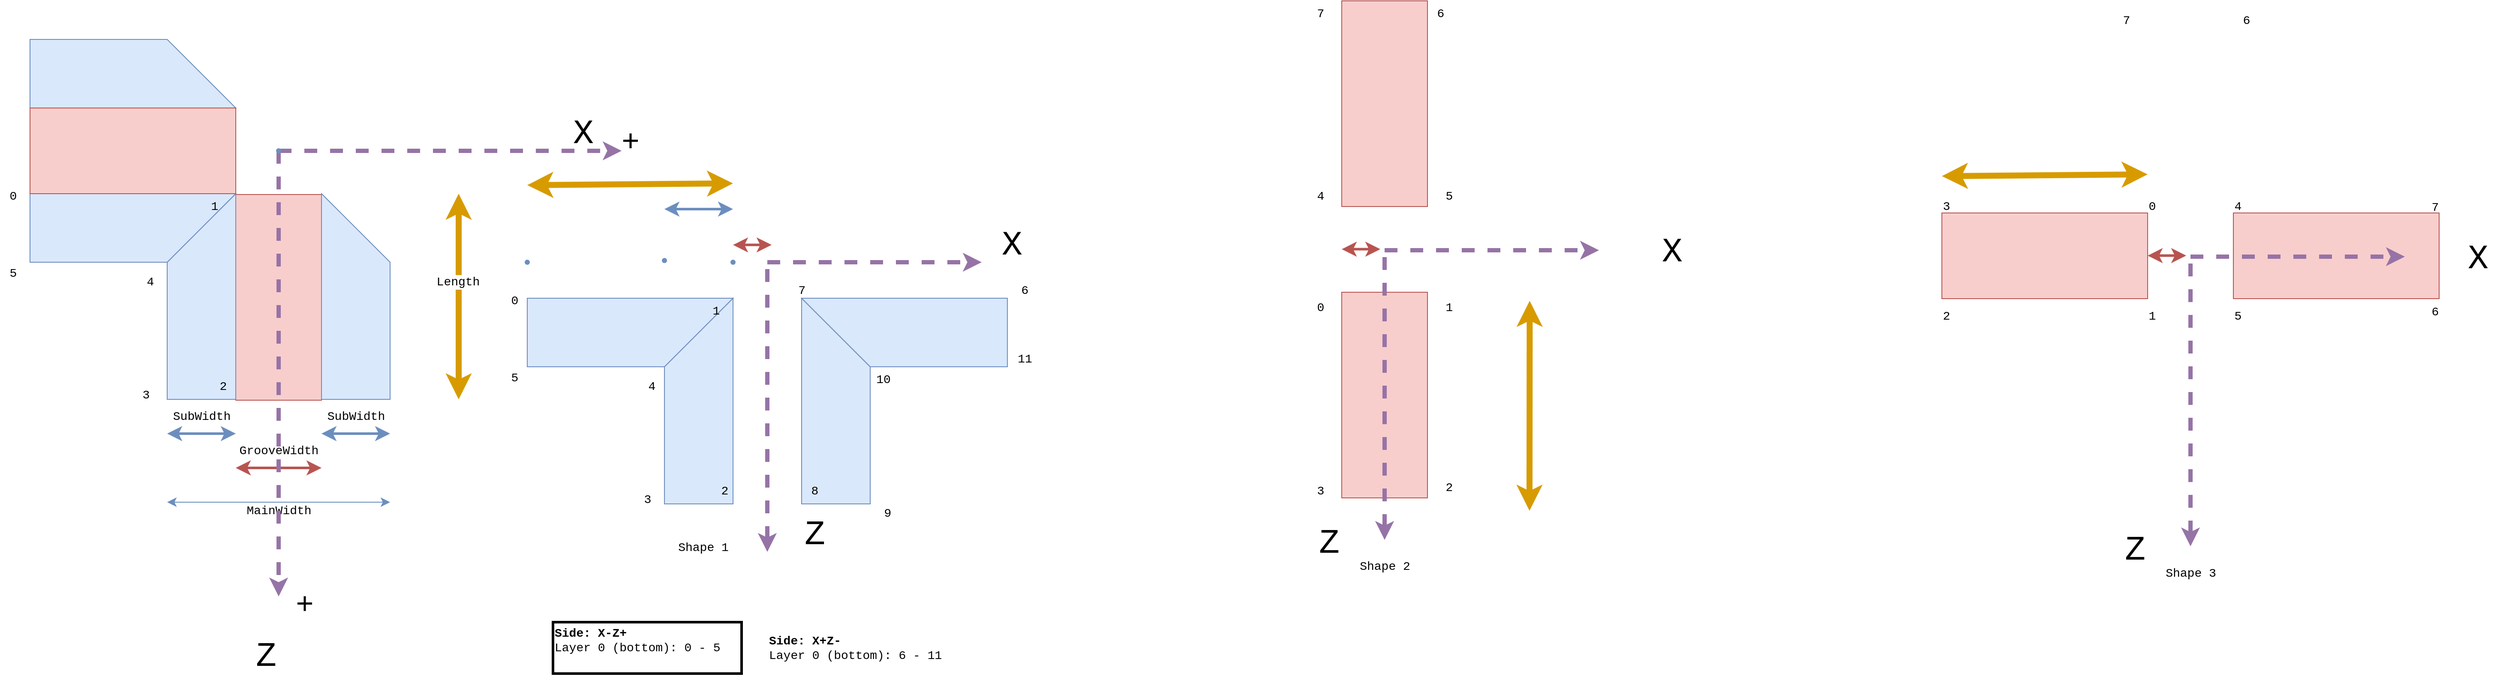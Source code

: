 <mxfile version="24.1.0" type="device" pages="3">
  <diagram name="Page-1" id="I1BoHD560CAjnoMMXsjY">
    <mxGraphModel dx="1434" dy="843" grid="1" gridSize="10" guides="1" tooltips="1" connect="1" arrows="1" fold="1" page="1" pageScale="1" pageWidth="850" pageHeight="1100" math="0" shadow="0">
      <root>
        <mxCell id="0" />
        <mxCell id="1" parent="0" />
        <mxCell id="VyHnozQDQiar7dkH6PeD-1" value="" style="rounded=0;whiteSpace=wrap;html=1;strokeColor=#b85450;strokeWidth=1;fontFamily=Courier New;fontSize=14;fillColor=#f8cecc;" parent="1" vertex="1">
          <mxGeometry x="540" y="441" width="100" height="240" as="geometry" />
        </mxCell>
        <mxCell id="VyHnozQDQiar7dkH6PeD-5" value="" style="shape=manualInput;whiteSpace=wrap;html=1;strokeColor=#6c8ebf;strokeWidth=1;fontFamily=Courier New;fontSize=14;fillColor=#dae8fc;size=80;" parent="1" vertex="1">
          <mxGeometry x="460" y="440" width="80" height="240" as="geometry" />
        </mxCell>
        <mxCell id="VyHnozQDQiar7dkH6PeD-6" value="" style="shape=manualInput;whiteSpace=wrap;html=1;strokeColor=#6c8ebf;strokeWidth=1;fontFamily=Courier New;fontSize=14;fillColor=#dae8fc;direction=east;flipH=1;size=80;" parent="1" vertex="1">
          <mxGeometry x="640" y="440" width="80" height="240" as="geometry" />
        </mxCell>
        <mxCell id="VyHnozQDQiar7dkH6PeD-8" value="" style="shape=manualInput;whiteSpace=wrap;html=1;strokeColor=#6c8ebf;strokeWidth=1;fontFamily=Courier New;fontSize=14;fillColor=#dae8fc;size=80;direction=north;flipV=1;flipH=1;" parent="1" vertex="1">
          <mxGeometry x="300" y="260" width="240" height="80" as="geometry" />
        </mxCell>
        <mxCell id="VyHnozQDQiar7dkH6PeD-9" value="" style="shape=manualInput;whiteSpace=wrap;html=1;strokeColor=#6c8ebf;strokeWidth=1;fontFamily=Courier New;fontSize=14;fillColor=#dae8fc;direction=south;flipH=0;size=80;flipV=1;" parent="1" vertex="1">
          <mxGeometry x="300" y="440" width="240" height="80" as="geometry" />
        </mxCell>
        <mxCell id="VyHnozQDQiar7dkH6PeD-11" value="" style="edgeStyle=none;orthogonalLoop=1;jettySize=auto;html=1;endArrow=classic;startArrow=classic;endSize=8;startSize=8;rounded=1;strokeColor=#6c8ebf;fontFamily=Courier New;fillColor=#dae8fc;" parent="1" edge="1">
          <mxGeometry width="100" relative="1" as="geometry">
            <mxPoint x="460" y="800" as="sourcePoint" />
            <mxPoint x="720" y="800" as="targetPoint" />
            <Array as="points" />
          </mxGeometry>
        </mxCell>
        <mxCell id="VyHnozQDQiar7dkH6PeD-23" value="MainWidth" style="edgeLabel;html=1;align=center;verticalAlign=middle;resizable=0;points=[];strokeColor=#6c8ebf;strokeWidth=1;fontFamily=Courier New;fontSize=14;fillColor=#dae8fc;" parent="VyHnozQDQiar7dkH6PeD-11" vertex="1" connectable="0">
          <mxGeometry x="0.019" y="1" relative="1" as="geometry">
            <mxPoint x="-3" y="11" as="offset" />
          </mxGeometry>
        </mxCell>
        <mxCell id="VyHnozQDQiar7dkH6PeD-17" value="" style="edgeStyle=none;orthogonalLoop=1;jettySize=auto;html=1;endArrow=classic;startArrow=classic;endSize=8;startSize=8;rounded=1;strokeColor=#6c8ebf;fontFamily=Courier New;fillColor=#dae8fc;strokeWidth=3;" parent="1" edge="1">
          <mxGeometry width="100" relative="1" as="geometry">
            <mxPoint x="460" y="720" as="sourcePoint" />
            <mxPoint x="540" y="720" as="targetPoint" />
            <Array as="points" />
          </mxGeometry>
        </mxCell>
        <mxCell id="VyHnozQDQiar7dkH6PeD-24" value="SubWidth" style="edgeLabel;html=1;align=center;verticalAlign=middle;resizable=0;points=[];strokeColor=#6c8ebf;strokeWidth=1;fontFamily=Courier New;fontSize=14;fillColor=#dae8fc;" parent="VyHnozQDQiar7dkH6PeD-17" vertex="1" connectable="0">
          <mxGeometry x="-0.001" y="2" relative="1" as="geometry">
            <mxPoint y="-18" as="offset" />
          </mxGeometry>
        </mxCell>
        <mxCell id="VyHnozQDQiar7dkH6PeD-18" value="" style="edgeStyle=none;orthogonalLoop=1;jettySize=auto;html=1;endArrow=classic;startArrow=classic;endSize=8;startSize=8;rounded=1;strokeColor=#6c8ebf;fontFamily=Courier New;fillColor=#dae8fc;strokeWidth=3;" parent="1" edge="1">
          <mxGeometry width="100" relative="1" as="geometry">
            <mxPoint x="640" y="720" as="sourcePoint" />
            <mxPoint x="720" y="720" as="targetPoint" />
            <Array as="points" />
          </mxGeometry>
        </mxCell>
        <mxCell id="VyHnozQDQiar7dkH6PeD-19" value="" style="rounded=0;whiteSpace=wrap;html=1;strokeColor=#b85450;strokeWidth=1;fontFamily=Courier New;fontSize=14;fillColor=#f8cecc;direction=south;" parent="1" vertex="1">
          <mxGeometry x="300" y="340" width="240" height="100" as="geometry" />
        </mxCell>
        <mxCell id="VyHnozQDQiar7dkH6PeD-20" value="" style="edgeStyle=none;orthogonalLoop=1;jettySize=auto;html=1;endArrow=classic;startArrow=classic;endSize=8;startSize=8;rounded=1;strokeColor=#b85450;fontFamily=Courier New;fillColor=#f8cecc;strokeWidth=3;" parent="1" edge="1">
          <mxGeometry width="100" relative="1" as="geometry">
            <mxPoint x="540" y="760" as="sourcePoint" />
            <mxPoint x="640" y="760" as="targetPoint" />
            <Array as="points" />
          </mxGeometry>
        </mxCell>
        <mxCell id="VyHnozQDQiar7dkH6PeD-22" value="GrooveWidth" style="edgeLabel;html=1;align=center;verticalAlign=middle;resizable=0;points=[];strokeColor=#6c8ebf;strokeWidth=1;fontFamily=Courier New;fontSize=14;fillColor=#dae8fc;" parent="VyHnozQDQiar7dkH6PeD-20" vertex="1" connectable="0">
          <mxGeometry x="-0.145" y="1" relative="1" as="geometry">
            <mxPoint x="7" y="-19" as="offset" />
          </mxGeometry>
        </mxCell>
        <mxCell id="VyHnozQDQiar7dkH6PeD-25" value="SubWidth" style="edgeLabel;html=1;align=center;verticalAlign=middle;resizable=0;points=[];strokeColor=#6c8ebf;strokeWidth=1;fontFamily=Courier New;fontSize=14;fillColor=#dae8fc;" parent="1" vertex="1" connectable="0">
          <mxGeometry x="680" y="700" as="geometry" />
        </mxCell>
        <mxCell id="VyHnozQDQiar7dkH6PeD-27" style="edgeStyle=orthogonalEdgeStyle;rounded=1;orthogonalLoop=1;jettySize=auto;html=1;strokeColor=#9673a6;fontFamily=Courier New;fillColor=#e1d5e7;dashed=1;strokeWidth=5;" parent="1" source="VyHnozQDQiar7dkH6PeD-26" edge="1">
          <mxGeometry relative="1" as="geometry">
            <mxPoint x="990" y="390" as="targetPoint" />
          </mxGeometry>
        </mxCell>
        <mxCell id="VyHnozQDQiar7dkH6PeD-28" style="edgeStyle=orthogonalEdgeStyle;rounded=1;orthogonalLoop=1;jettySize=auto;html=1;strokeColor=#9673a6;fontFamily=Courier New;fillColor=#e1d5e7;dashed=1;strokeWidth=5;" parent="1" source="VyHnozQDQiar7dkH6PeD-26" edge="1">
          <mxGeometry relative="1" as="geometry">
            <mxPoint x="590" y="910" as="targetPoint" />
          </mxGeometry>
        </mxCell>
        <mxCell id="VyHnozQDQiar7dkH6PeD-26" value="" style="shape=waypoint;sketch=0;size=6;pointerEvents=1;points=[];fillColor=none;resizable=0;rotatable=0;perimeter=centerPerimeter;snapToPoint=1;strokeColor=#6c8ebf;strokeWidth=1;fontFamily=Courier New;fontSize=14;" parent="1" vertex="1">
          <mxGeometry x="580" y="380" width="20" height="20" as="geometry" />
        </mxCell>
        <mxCell id="VyHnozQDQiar7dkH6PeD-29" value="&lt;font style=&quot;font-size: 35px;&quot;&gt;+&lt;/font&gt;" style="text;html=1;align=center;verticalAlign=middle;resizable=0;points=[];autosize=1;strokeColor=none;fillColor=none;fontFamily=Courier New;fontSize=14;" parent="1" vertex="1">
          <mxGeometry x="980" y="350" width="40" height="60" as="geometry" />
        </mxCell>
        <mxCell id="VyHnozQDQiar7dkH6PeD-30" value="&lt;font style=&quot;font-size: 35px;&quot;&gt;+&lt;/font&gt;" style="text;html=1;align=center;verticalAlign=middle;resizable=0;points=[];autosize=1;strokeColor=none;fillColor=none;fontFamily=Courier New;fontSize=14;" parent="1" vertex="1">
          <mxGeometry x="600" y="890" width="40" height="60" as="geometry" />
        </mxCell>
        <mxCell id="VyHnozQDQiar7dkH6PeD-32" value="" style="rounded=0;whiteSpace=wrap;html=1;strokeColor=#b85450;strokeWidth=1;fontFamily=Courier New;fontSize=14;fillColor=#f8cecc;direction=west;" parent="1" vertex="1">
          <mxGeometry x="1830" y="555" width="100" height="240" as="geometry" />
        </mxCell>
        <mxCell id="VyHnozQDQiar7dkH6PeD-33" value="Shape 1" style="text;html=1;align=center;verticalAlign=middle;resizable=0;points=[];autosize=1;strokeColor=none;fillColor=none;fontFamily=Courier New;fontSize=14;" parent="1" vertex="1">
          <mxGeometry x="1045" y="838" width="80" height="30" as="geometry" />
        </mxCell>
        <mxCell id="VyHnozQDQiar7dkH6PeD-34" value="Shape 2" style="text;html=1;align=center;verticalAlign=middle;resizable=0;points=[];autosize=1;strokeColor=none;fillColor=none;fontFamily=Courier New;fontSize=14;" parent="1" vertex="1">
          <mxGeometry x="1840" y="860" width="80" height="30" as="geometry" />
        </mxCell>
        <mxCell id="VyHnozQDQiar7dkH6PeD-37" value="0" style="text;html=1;align=center;verticalAlign=middle;resizable=0;points=[];autosize=1;strokeColor=none;fillColor=none;fontFamily=Courier New;fontSize=14;" parent="1" vertex="1">
          <mxGeometry x="265" y="428" width="30" height="30" as="geometry" />
        </mxCell>
        <mxCell id="VyHnozQDQiar7dkH6PeD-38" value="1" style="text;html=1;align=center;verticalAlign=middle;resizable=0;points=[];autosize=1;strokeColor=none;fillColor=none;fontFamily=Courier New;fontSize=14;" parent="1" vertex="1">
          <mxGeometry x="500" y="440" width="30" height="30" as="geometry" />
        </mxCell>
        <mxCell id="VyHnozQDQiar7dkH6PeD-39" value="2" style="text;html=1;align=center;verticalAlign=middle;resizable=0;points=[];autosize=1;strokeColor=none;fillColor=none;fontFamily=Courier New;fontSize=14;" parent="1" vertex="1">
          <mxGeometry x="510" y="650" width="30" height="30" as="geometry" />
        </mxCell>
        <mxCell id="VyHnozQDQiar7dkH6PeD-40" value="3" style="text;html=1;align=center;verticalAlign=middle;resizable=0;points=[];autosize=1;strokeColor=none;fillColor=none;fontFamily=Courier New;fontSize=14;" parent="1" vertex="1">
          <mxGeometry x="420" y="660" width="30" height="30" as="geometry" />
        </mxCell>
        <mxCell id="VyHnozQDQiar7dkH6PeD-41" value="4" style="text;html=1;align=center;verticalAlign=middle;resizable=0;points=[];autosize=1;strokeColor=none;fillColor=none;fontFamily=Courier New;fontSize=14;" parent="1" vertex="1">
          <mxGeometry x="425" y="528" width="30" height="30" as="geometry" />
        </mxCell>
        <mxCell id="VyHnozQDQiar7dkH6PeD-42" value="5" style="text;html=1;align=center;verticalAlign=middle;resizable=0;points=[];autosize=1;strokeColor=none;fillColor=none;fontFamily=Courier New;fontSize=14;" parent="1" vertex="1">
          <mxGeometry x="265" y="518" width="30" height="30" as="geometry" />
        </mxCell>
        <mxCell id="VyHnozQDQiar7dkH6PeD-43" value="" style="shape=manualInput;whiteSpace=wrap;html=1;strokeColor=#6c8ebf;strokeWidth=1;fontFamily=Courier New;fontSize=14;fillColor=#dae8fc;size=80;" parent="1" vertex="1">
          <mxGeometry x="1040" y="562" width="80" height="240" as="geometry" />
        </mxCell>
        <mxCell id="VyHnozQDQiar7dkH6PeD-44" value="" style="shape=manualInput;whiteSpace=wrap;html=1;strokeColor=#6c8ebf;strokeWidth=1;fontFamily=Courier New;fontSize=14;fillColor=#dae8fc;direction=south;flipH=0;size=80;flipV=1;" parent="1" vertex="1">
          <mxGeometry x="880" y="562" width="240" height="80" as="geometry" />
        </mxCell>
        <mxCell id="VyHnozQDQiar7dkH6PeD-45" value="0" style="text;html=1;align=center;verticalAlign=middle;resizable=0;points=[];autosize=1;strokeColor=none;fillColor=none;fontFamily=Courier New;fontSize=14;" parent="1" vertex="1">
          <mxGeometry x="850" y="550" width="30" height="30" as="geometry" />
        </mxCell>
        <mxCell id="VyHnozQDQiar7dkH6PeD-46" value="1" style="text;html=1;align=center;verticalAlign=middle;resizable=0;points=[];autosize=1;strokeColor=none;fillColor=none;fontFamily=Courier New;fontSize=14;" parent="1" vertex="1">
          <mxGeometry x="1085" y="562" width="30" height="30" as="geometry" />
        </mxCell>
        <mxCell id="VyHnozQDQiar7dkH6PeD-47" value="2" style="text;html=1;align=center;verticalAlign=middle;resizable=0;points=[];autosize=1;strokeColor=none;fillColor=none;fontFamily=Courier New;fontSize=14;" parent="1" vertex="1">
          <mxGeometry x="1095" y="772" width="30" height="30" as="geometry" />
        </mxCell>
        <mxCell id="VyHnozQDQiar7dkH6PeD-48" value="3" style="text;html=1;align=center;verticalAlign=middle;resizable=0;points=[];autosize=1;strokeColor=none;fillColor=none;fontFamily=Courier New;fontSize=14;" parent="1" vertex="1">
          <mxGeometry x="1005" y="782" width="30" height="30" as="geometry" />
        </mxCell>
        <mxCell id="VyHnozQDQiar7dkH6PeD-49" value="4" style="text;html=1;align=center;verticalAlign=middle;resizable=0;points=[];autosize=1;strokeColor=none;fillColor=none;fontFamily=Courier New;fontSize=14;" parent="1" vertex="1">
          <mxGeometry x="1010" y="650" width="30" height="30" as="geometry" />
        </mxCell>
        <mxCell id="VyHnozQDQiar7dkH6PeD-50" value="5" style="text;html=1;align=center;verticalAlign=middle;resizable=0;points=[];autosize=1;strokeColor=none;fillColor=none;fontFamily=Courier New;fontSize=14;" parent="1" vertex="1">
          <mxGeometry x="850" y="640" width="30" height="30" as="geometry" />
        </mxCell>
        <mxCell id="VyHnozQDQiar7dkH6PeD-51" value="&lt;div&gt;&lt;b&gt;Side: X-Z+&lt;/b&gt;&lt;br&gt;&lt;/div&gt;Layer 0 (bottom): 0 - 5&lt;div&gt;&lt;br&gt;&lt;/div&gt;" style="text;html=1;align=left;verticalAlign=middle;resizable=0;points=[];autosize=1;strokeColor=default;fillColor=none;fontFamily=Courier New;fontSize=14;strokeWidth=3;" parent="1" vertex="1">
          <mxGeometry x="910" y="940" width="220" height="60" as="geometry" />
        </mxCell>
        <mxCell id="VyHnozQDQiar7dkH6PeD-53" value="&lt;div&gt;&lt;b&gt;Side: X+Z-&lt;/b&gt;&lt;br&gt;&lt;/div&gt;Layer 0 (bottom): 6 - 11" style="text;html=1;align=left;verticalAlign=middle;resizable=0;points=[];autosize=1;strokeColor=none;fillColor=none;fontFamily=Courier New;fontSize=14;" parent="1" vertex="1">
          <mxGeometry x="1160" y="945" width="230" height="50" as="geometry" />
        </mxCell>
        <mxCell id="VyHnozQDQiar7dkH6PeD-55" value="Z" style="text;html=1;align=center;verticalAlign=middle;resizable=0;points=[];autosize=1;strokeColor=none;fillColor=none;fontFamily=Courier New;fontSize=40;" parent="1" vertex="1">
          <mxGeometry x="550" y="950" width="50" height="60" as="geometry" />
        </mxCell>
        <mxCell id="VyHnozQDQiar7dkH6PeD-56" style="edgeStyle=orthogonalEdgeStyle;rounded=1;orthogonalLoop=1;jettySize=auto;html=1;strokeColor=#9673a6;fontFamily=Courier New;fillColor=#e1d5e7;dashed=1;strokeWidth=5;" parent="1" edge="1">
          <mxGeometry relative="1" as="geometry">
            <mxPoint x="1410" y="520" as="targetPoint" />
            <mxPoint x="1160" y="520" as="sourcePoint" />
          </mxGeometry>
        </mxCell>
        <mxCell id="VyHnozQDQiar7dkH6PeD-57" style="edgeStyle=orthogonalEdgeStyle;rounded=1;orthogonalLoop=1;jettySize=auto;html=1;strokeColor=#9673a6;fontFamily=Courier New;fillColor=#e1d5e7;dashed=1;strokeWidth=5;" parent="1" edge="1">
          <mxGeometry relative="1" as="geometry">
            <mxPoint x="1160" y="858" as="targetPoint" />
            <mxPoint x="1160" y="528" as="sourcePoint" />
          </mxGeometry>
        </mxCell>
        <mxCell id="VyHnozQDQiar7dkH6PeD-58" value="" style="shape=waypoint;sketch=0;size=6;pointerEvents=1;points=[];fillColor=none;resizable=0;rotatable=0;perimeter=centerPerimeter;snapToPoint=1;strokeColor=#6c8ebf;strokeWidth=1;fontFamily=Courier New;fontSize=14;" parent="1" vertex="1">
          <mxGeometry x="1110" y="510" width="20" height="20" as="geometry" />
        </mxCell>
        <mxCell id="VyHnozQDQiar7dkH6PeD-59" value="X" style="text;html=1;align=center;verticalAlign=middle;resizable=0;points=[];autosize=1;strokeColor=none;fillColor=none;fontFamily=Courier New;fontSize=40;" parent="1" vertex="1">
          <mxGeometry x="920" y="340" width="50" height="60" as="geometry" />
        </mxCell>
        <mxCell id="VyHnozQDQiar7dkH6PeD-60" value="X" style="text;html=1;align=center;verticalAlign=middle;resizable=0;points=[];autosize=1;strokeColor=none;fillColor=none;fontFamily=Courier New;fontSize=40;" parent="1" vertex="1">
          <mxGeometry x="1420" y="470" width="50" height="60" as="geometry" />
        </mxCell>
        <mxCell id="VyHnozQDQiar7dkH6PeD-61" value="Z" style="text;html=1;align=center;verticalAlign=middle;resizable=0;points=[];autosize=1;strokeColor=none;fillColor=none;fontFamily=Courier New;fontSize=40;" parent="1" vertex="1">
          <mxGeometry x="1190" y="808" width="50" height="60" as="geometry" />
        </mxCell>
        <mxCell id="VyHnozQDQiar7dkH6PeD-64" value="" style="shape=waypoint;sketch=0;size=6;pointerEvents=1;points=[];fillColor=none;resizable=0;rotatable=0;perimeter=centerPerimeter;snapToPoint=1;strokeColor=#6c8ebf;strokeWidth=1;fontFamily=Courier New;fontSize=14;" parent="1" vertex="1">
          <mxGeometry x="1030" y="508" width="20" height="20" as="geometry" />
        </mxCell>
        <mxCell id="VyHnozQDQiar7dkH6PeD-71" value="" style="shape=waypoint;sketch=0;size=6;pointerEvents=1;points=[];fillColor=none;resizable=0;rotatable=0;perimeter=centerPerimeter;snapToPoint=1;strokeColor=#6c8ebf;strokeWidth=1;fontFamily=Courier New;fontSize=14;" parent="1" vertex="1">
          <mxGeometry x="870" y="510" width="20" height="20" as="geometry" />
        </mxCell>
        <mxCell id="VyHnozQDQiar7dkH6PeD-72" value="" style="edgeStyle=none;orthogonalLoop=1;jettySize=auto;html=1;endArrow=classic;startArrow=classic;endSize=8;startSize=8;rounded=1;strokeColor=#b85450;fontFamily=Courier New;fillColor=#f8cecc;strokeWidth=3;" parent="1" edge="1">
          <mxGeometry width="100" relative="1" as="geometry">
            <mxPoint x="1120" y="499.8" as="sourcePoint" />
            <mxPoint x="1165" y="499.8" as="targetPoint" />
            <Array as="points" />
          </mxGeometry>
        </mxCell>
        <mxCell id="VyHnozQDQiar7dkH6PeD-73" value="" style="edgeStyle=none;orthogonalLoop=1;jettySize=auto;html=1;endArrow=classic;startArrow=classic;endSize=8;startSize=8;rounded=1;strokeColor=#6c8ebf;fontFamily=Courier New;fillColor=#dae8fc;strokeWidth=3;" parent="1" edge="1">
          <mxGeometry width="100" relative="1" as="geometry">
            <mxPoint x="1040" y="458" as="sourcePoint" />
            <mxPoint x="1120" y="458" as="targetPoint" />
            <Array as="points" />
          </mxGeometry>
        </mxCell>
        <mxCell id="VyHnozQDQiar7dkH6PeD-76" value="" style="edgeStyle=none;orthogonalLoop=1;jettySize=auto;html=1;endArrow=classic;startArrow=classic;endSize=8;startSize=8;rounded=1;strokeColor=#d79b00;fontFamily=Courier New;fillColor=#ffe6cc;strokeWidth=7;" parent="1" edge="1">
          <mxGeometry width="100" relative="1" as="geometry">
            <mxPoint x="800" y="440" as="sourcePoint" />
            <mxPoint x="800" y="680" as="targetPoint" />
            <Array as="points" />
          </mxGeometry>
        </mxCell>
        <mxCell id="VyHnozQDQiar7dkH6PeD-77" value="Length" style="edgeLabel;html=1;align=center;verticalAlign=middle;resizable=0;points=[];strokeColor=#6c8ebf;strokeWidth=1;fontFamily=Courier New;fontSize=14;fillColor=#dae8fc;" parent="VyHnozQDQiar7dkH6PeD-76" vertex="1" connectable="0">
          <mxGeometry x="-0.142" y="-1" relative="1" as="geometry">
            <mxPoint as="offset" />
          </mxGeometry>
        </mxCell>
        <mxCell id="VyHnozQDQiar7dkH6PeD-78" value="" style="edgeStyle=none;orthogonalLoop=1;jettySize=auto;html=1;endArrow=classic;startArrow=classic;endSize=8;startSize=8;rounded=1;strokeColor=#d79b00;fontFamily=Courier New;fillColor=#ffe6cc;strokeWidth=7;" parent="1" edge="1">
          <mxGeometry width="100" relative="1" as="geometry">
            <mxPoint x="1120" y="428" as="sourcePoint" />
            <mxPoint x="880" y="430" as="targetPoint" />
            <Array as="points" />
          </mxGeometry>
        </mxCell>
        <mxCell id="VyHnozQDQiar7dkH6PeD-80" value="" style="shape=manualInput;whiteSpace=wrap;html=1;strokeColor=#6c8ebf;strokeWidth=1;fontFamily=Courier New;fontSize=14;fillColor=#dae8fc;size=80;direction=east;flipH=1;" parent="1" vertex="1">
          <mxGeometry x="1200" y="562" width="80" height="240" as="geometry" />
        </mxCell>
        <mxCell id="VyHnozQDQiar7dkH6PeD-81" value="" style="shape=manualInput;whiteSpace=wrap;html=1;strokeColor=#6c8ebf;strokeWidth=1;fontFamily=Courier New;fontSize=14;fillColor=#dae8fc;direction=south;flipH=1;size=80;flipV=1;" parent="1" vertex="1">
          <mxGeometry x="1200" y="562" width="240" height="80" as="geometry" />
        </mxCell>
        <mxCell id="VyHnozQDQiar7dkH6PeD-82" value="6" style="text;html=1;align=center;verticalAlign=middle;resizable=0;points=[];autosize=1;strokeColor=none;fillColor=none;fontFamily=Courier New;fontSize=14;" parent="1" vertex="1">
          <mxGeometry x="1445" y="538" width="30" height="30" as="geometry" />
        </mxCell>
        <mxCell id="VyHnozQDQiar7dkH6PeD-83" value="7" style="text;html=1;align=center;verticalAlign=middle;resizable=0;points=[];autosize=1;strokeColor=none;fillColor=none;fontFamily=Courier New;fontSize=14;" parent="1" vertex="1">
          <mxGeometry x="1185" y="538" width="30" height="30" as="geometry" />
        </mxCell>
        <mxCell id="VyHnozQDQiar7dkH6PeD-84" value="10" style="text;html=1;align=center;verticalAlign=middle;resizable=0;points=[];autosize=1;strokeColor=none;fillColor=none;fontFamily=Courier New;fontSize=14;" parent="1" vertex="1">
          <mxGeometry x="1275" y="642" width="40" height="30" as="geometry" />
        </mxCell>
        <mxCell id="VyHnozQDQiar7dkH6PeD-85" value="11" style="text;html=1;align=center;verticalAlign=middle;resizable=0;points=[];autosize=1;strokeColor=none;fillColor=none;fontFamily=Courier New;fontSize=14;" parent="1" vertex="1">
          <mxGeometry x="1440" y="618" width="40" height="30" as="geometry" />
        </mxCell>
        <mxCell id="VyHnozQDQiar7dkH6PeD-86" value="9" style="text;html=1;align=center;verticalAlign=middle;resizable=0;points=[];autosize=1;strokeColor=none;fillColor=none;fontFamily=Courier New;fontSize=14;" parent="1" vertex="1">
          <mxGeometry x="1285" y="798" width="30" height="30" as="geometry" />
        </mxCell>
        <mxCell id="VyHnozQDQiar7dkH6PeD-87" value="8" style="text;html=1;align=center;verticalAlign=middle;resizable=0;points=[];autosize=1;strokeColor=none;fillColor=none;fontFamily=Courier New;fontSize=14;" parent="1" vertex="1">
          <mxGeometry x="1200" y="772" width="30" height="30" as="geometry" />
        </mxCell>
        <mxCell id="VyHnozQDQiar7dkH6PeD-90" value="" style="rounded=0;whiteSpace=wrap;html=1;strokeColor=#b85450;strokeWidth=1;fontFamily=Courier New;fontSize=14;fillColor=#f8cecc;direction=east;" parent="1" vertex="1">
          <mxGeometry x="1830" y="215" width="100" height="240" as="geometry" />
        </mxCell>
        <mxCell id="VyHnozQDQiar7dkH6PeD-91" value="0" style="text;html=1;align=center;verticalAlign=middle;resizable=0;points=[];autosize=1;strokeColor=none;fillColor=none;fontFamily=Courier New;fontSize=14;" parent="1" vertex="1">
          <mxGeometry x="1790" y="558" width="30" height="30" as="geometry" />
        </mxCell>
        <mxCell id="VyHnozQDQiar7dkH6PeD-92" value="1" style="text;html=1;align=center;verticalAlign=middle;resizable=0;points=[];autosize=1;strokeColor=none;fillColor=none;fontFamily=Courier New;fontSize=14;" parent="1" vertex="1">
          <mxGeometry x="1940" y="558" width="30" height="30" as="geometry" />
        </mxCell>
        <mxCell id="VyHnozQDQiar7dkH6PeD-93" value="2" style="text;html=1;align=center;verticalAlign=middle;resizable=0;points=[];autosize=1;strokeColor=none;fillColor=none;fontFamily=Courier New;fontSize=14;" parent="1" vertex="1">
          <mxGeometry x="1940" y="768" width="30" height="30" as="geometry" />
        </mxCell>
        <mxCell id="VyHnozQDQiar7dkH6PeD-94" value="3" style="text;html=1;align=center;verticalAlign=middle;resizable=0;points=[];autosize=1;strokeColor=none;fillColor=none;fontFamily=Courier New;fontSize=14;" parent="1" vertex="1">
          <mxGeometry x="1790" y="772" width="30" height="30" as="geometry" />
        </mxCell>
        <mxCell id="VyHnozQDQiar7dkH6PeD-95" style="edgeStyle=orthogonalEdgeStyle;rounded=1;orthogonalLoop=1;jettySize=auto;html=1;strokeColor=#9673a6;fontFamily=Courier New;fillColor=#e1d5e7;dashed=1;strokeWidth=5;" parent="1" edge="1">
          <mxGeometry relative="1" as="geometry">
            <mxPoint x="2130" y="506" as="targetPoint" />
            <mxPoint x="1880" y="506" as="sourcePoint" />
          </mxGeometry>
        </mxCell>
        <mxCell id="VyHnozQDQiar7dkH6PeD-96" style="edgeStyle=orthogonalEdgeStyle;rounded=1;orthogonalLoop=1;jettySize=auto;html=1;strokeColor=#9673a6;fontFamily=Courier New;fillColor=#e1d5e7;dashed=1;strokeWidth=5;" parent="1" edge="1">
          <mxGeometry relative="1" as="geometry">
            <mxPoint x="1880" y="844" as="targetPoint" />
            <mxPoint x="1880" y="514" as="sourcePoint" />
          </mxGeometry>
        </mxCell>
        <mxCell id="VyHnozQDQiar7dkH6PeD-98" value="" style="edgeStyle=none;orthogonalLoop=1;jettySize=auto;html=1;endArrow=classic;startArrow=classic;endSize=8;startSize=8;rounded=1;strokeColor=#b85450;fontFamily=Courier New;fillColor=#f8cecc;strokeWidth=3;" parent="1" edge="1">
          <mxGeometry width="100" relative="1" as="geometry">
            <mxPoint x="1830" y="504.79" as="sourcePoint" />
            <mxPoint x="1875" y="504.79" as="targetPoint" />
            <Array as="points" />
          </mxGeometry>
        </mxCell>
        <mxCell id="VyHnozQDQiar7dkH6PeD-101" value="" style="edgeStyle=none;orthogonalLoop=1;jettySize=auto;html=1;endArrow=classic;startArrow=classic;endSize=8;startSize=8;rounded=1;strokeColor=#d79b00;fontFamily=Courier New;fillColor=#ffe6cc;strokeWidth=7;" parent="1" edge="1">
          <mxGeometry width="100" relative="1" as="geometry">
            <mxPoint x="2049.23" y="565" as="sourcePoint" />
            <mxPoint x="2049" y="810" as="targetPoint" />
            <Array as="points" />
          </mxGeometry>
        </mxCell>
        <mxCell id="VyHnozQDQiar7dkH6PeD-102" value="X" style="text;html=1;align=center;verticalAlign=middle;resizable=0;points=[];autosize=1;strokeColor=none;fillColor=none;fontFamily=Courier New;fontSize=40;" parent="1" vertex="1">
          <mxGeometry x="2190" y="478" width="50" height="60" as="geometry" />
        </mxCell>
        <mxCell id="VyHnozQDQiar7dkH6PeD-103" value="Z" style="text;html=1;align=center;verticalAlign=middle;resizable=0;points=[];autosize=1;strokeColor=none;fillColor=none;fontFamily=Courier New;fontSize=40;" parent="1" vertex="1">
          <mxGeometry x="1790" y="818" width="50" height="60" as="geometry" />
        </mxCell>
        <mxCell id="VyHnozQDQiar7dkH6PeD-104" value="4" style="text;html=1;align=center;verticalAlign=middle;resizable=0;points=[];autosize=1;strokeColor=none;fillColor=none;fontFamily=Courier New;fontSize=14;" parent="1" vertex="1">
          <mxGeometry x="1790" y="428" width="30" height="30" as="geometry" />
        </mxCell>
        <mxCell id="VyHnozQDQiar7dkH6PeD-105" value="5" style="text;html=1;align=center;verticalAlign=middle;resizable=0;points=[];autosize=1;strokeColor=none;fillColor=none;fontFamily=Courier New;fontSize=14;" parent="1" vertex="1">
          <mxGeometry x="1940" y="428" width="30" height="30" as="geometry" />
        </mxCell>
        <mxCell id="VyHnozQDQiar7dkH6PeD-106" value="6" style="text;html=1;align=center;verticalAlign=middle;resizable=0;points=[];autosize=1;strokeColor=none;fillColor=none;fontFamily=Courier New;fontSize=14;" parent="1" vertex="1">
          <mxGeometry x="1930" y="215" width="30" height="30" as="geometry" />
        </mxCell>
        <mxCell id="VyHnozQDQiar7dkH6PeD-108" value="7" style="text;html=1;align=center;verticalAlign=middle;resizable=0;points=[];autosize=1;strokeColor=none;fillColor=none;fontFamily=Courier New;fontSize=14;" parent="1" vertex="1">
          <mxGeometry x="1790" y="215" width="30" height="30" as="geometry" />
        </mxCell>
        <mxCell id="VyHnozQDQiar7dkH6PeD-114" value="Shape 3" style="text;html=1;align=center;verticalAlign=middle;resizable=0;points=[];autosize=1;strokeColor=none;fillColor=none;fontFamily=Courier New;fontSize=14;" parent="1" vertex="1">
          <mxGeometry x="2780" y="867.5" width="80" height="30" as="geometry" />
        </mxCell>
        <mxCell id="VyHnozQDQiar7dkH6PeD-115" value="" style="rounded=0;whiteSpace=wrap;html=1;strokeColor=#b85450;strokeWidth=1;fontFamily=Courier New;fontSize=14;fillColor=#f8cecc;direction=north;" parent="1" vertex="1">
          <mxGeometry x="2870" y="462.5" width="240" height="100" as="geometry" />
        </mxCell>
        <mxCell id="VyHnozQDQiar7dkH6PeD-116" value="" style="rounded=0;whiteSpace=wrap;html=1;strokeColor=#b85450;strokeWidth=1;fontFamily=Courier New;fontSize=14;fillColor=#f8cecc;direction=north;" parent="1" vertex="1">
          <mxGeometry x="2530" y="462.5" width="240" height="100" as="geometry" />
        </mxCell>
        <mxCell id="VyHnozQDQiar7dkH6PeD-118" value="0" style="text;html=1;align=center;verticalAlign=middle;resizable=0;points=[];autosize=1;strokeColor=none;fillColor=none;fontFamily=Courier New;fontSize=14;" parent="1" vertex="1">
          <mxGeometry x="2760" y="440" width="30" height="30" as="geometry" />
        </mxCell>
        <mxCell id="VyHnozQDQiar7dkH6PeD-119" value="1" style="text;html=1;align=center;verticalAlign=middle;resizable=0;points=[];autosize=1;strokeColor=none;fillColor=none;fontFamily=Courier New;fontSize=14;" parent="1" vertex="1">
          <mxGeometry x="2760" y="568" width="30" height="30" as="geometry" />
        </mxCell>
        <mxCell id="VyHnozQDQiar7dkH6PeD-120" value="2" style="text;html=1;align=center;verticalAlign=middle;resizable=0;points=[];autosize=1;strokeColor=none;fillColor=none;fontFamily=Courier New;fontSize=14;" parent="1" vertex="1">
          <mxGeometry x="2520" y="568" width="30" height="30" as="geometry" />
        </mxCell>
        <mxCell id="VyHnozQDQiar7dkH6PeD-121" value="3" style="text;html=1;align=center;verticalAlign=middle;resizable=0;points=[];autosize=1;strokeColor=none;fillColor=none;fontFamily=Courier New;fontSize=14;" parent="1" vertex="1">
          <mxGeometry x="2520" y="440" width="30" height="30" as="geometry" />
        </mxCell>
        <mxCell id="VyHnozQDQiar7dkH6PeD-122" style="edgeStyle=orthogonalEdgeStyle;rounded=1;orthogonalLoop=1;jettySize=auto;html=1;strokeColor=#9673a6;fontFamily=Courier New;fillColor=#e1d5e7;dashed=1;strokeWidth=5;" parent="1" edge="1">
          <mxGeometry relative="1" as="geometry">
            <mxPoint x="3070" y="513.5" as="targetPoint" />
            <mxPoint x="2820" y="513.5" as="sourcePoint" />
          </mxGeometry>
        </mxCell>
        <mxCell id="VyHnozQDQiar7dkH6PeD-123" style="edgeStyle=orthogonalEdgeStyle;rounded=1;orthogonalLoop=1;jettySize=auto;html=1;strokeColor=#9673a6;fontFamily=Courier New;fillColor=#e1d5e7;dashed=1;strokeWidth=5;" parent="1" edge="1">
          <mxGeometry relative="1" as="geometry">
            <mxPoint x="2820" y="851.5" as="targetPoint" />
            <mxPoint x="2820" y="521.5" as="sourcePoint" />
          </mxGeometry>
        </mxCell>
        <mxCell id="VyHnozQDQiar7dkH6PeD-124" value="" style="edgeStyle=none;orthogonalLoop=1;jettySize=auto;html=1;endArrow=classic;startArrow=classic;endSize=8;startSize=8;rounded=1;strokeColor=#b85450;fontFamily=Courier New;fillColor=#f8cecc;strokeWidth=3;" parent="1" edge="1">
          <mxGeometry width="100" relative="1" as="geometry">
            <mxPoint x="2770" y="512.29" as="sourcePoint" />
            <mxPoint x="2815" y="512.29" as="targetPoint" />
            <Array as="points" />
          </mxGeometry>
        </mxCell>
        <mxCell id="VyHnozQDQiar7dkH6PeD-125" value="" style="edgeStyle=none;orthogonalLoop=1;jettySize=auto;html=1;endArrow=classic;startArrow=classic;endSize=8;startSize=8;rounded=1;strokeColor=#d79b00;fontFamily=Courier New;fillColor=#ffe6cc;strokeWidth=7;" parent="1" edge="1">
          <mxGeometry width="100" relative="1" as="geometry">
            <mxPoint x="2770" y="417.5" as="sourcePoint" />
            <mxPoint x="2530" y="419.5" as="targetPoint" />
            <Array as="points" />
          </mxGeometry>
        </mxCell>
        <mxCell id="VyHnozQDQiar7dkH6PeD-127" value="X" style="text;html=1;align=center;verticalAlign=middle;resizable=0;points=[];autosize=1;strokeColor=none;fillColor=none;fontFamily=Courier New;fontSize=40;" parent="1" vertex="1">
          <mxGeometry x="3130" y="485.5" width="50" height="60" as="geometry" />
        </mxCell>
        <mxCell id="VyHnozQDQiar7dkH6PeD-128" value="Z" style="text;html=1;align=center;verticalAlign=middle;resizable=0;points=[];autosize=1;strokeColor=none;fillColor=none;fontFamily=Courier New;fontSize=40;" parent="1" vertex="1">
          <mxGeometry x="2730" y="825.5" width="50" height="60" as="geometry" />
        </mxCell>
        <mxCell id="VyHnozQDQiar7dkH6PeD-129" value="4" style="text;html=1;align=center;verticalAlign=middle;resizable=0;points=[];autosize=1;strokeColor=none;fillColor=none;fontFamily=Courier New;fontSize=14;" parent="1" vertex="1">
          <mxGeometry x="2860" y="440" width="30" height="30" as="geometry" />
        </mxCell>
        <mxCell id="VyHnozQDQiar7dkH6PeD-130" value="5" style="text;html=1;align=center;verticalAlign=middle;resizable=0;points=[];autosize=1;strokeColor=none;fillColor=none;fontFamily=Courier New;fontSize=14;" parent="1" vertex="1">
          <mxGeometry x="2860" y="568" width="30" height="30" as="geometry" />
        </mxCell>
        <mxCell id="VyHnozQDQiar7dkH6PeD-131" value="6" style="text;html=1;align=center;verticalAlign=middle;resizable=0;points=[];autosize=1;strokeColor=none;fillColor=none;fontFamily=Courier New;fontSize=14;" parent="1" vertex="1">
          <mxGeometry x="2870" y="222.5" width="30" height="30" as="geometry" />
        </mxCell>
        <mxCell id="VyHnozQDQiar7dkH6PeD-132" value="7" style="text;html=1;align=center;verticalAlign=middle;resizable=0;points=[];autosize=1;strokeColor=none;fillColor=none;fontFamily=Courier New;fontSize=14;" parent="1" vertex="1">
          <mxGeometry x="2730" y="222.5" width="30" height="30" as="geometry" />
        </mxCell>
        <mxCell id="VyHnozQDQiar7dkH6PeD-137" value="6" style="text;html=1;align=center;verticalAlign=middle;resizable=0;points=[];autosize=1;strokeColor=none;fillColor=none;fontFamily=Courier New;fontSize=14;" parent="1" vertex="1">
          <mxGeometry x="3090" y="562.5" width="30" height="30" as="geometry" />
        </mxCell>
        <mxCell id="VyHnozQDQiar7dkH6PeD-138" value="7" style="text;html=1;align=center;verticalAlign=middle;resizable=0;points=[];autosize=1;strokeColor=none;fillColor=none;fontFamily=Courier New;fontSize=14;" parent="1" vertex="1">
          <mxGeometry x="3090" y="441" width="30" height="30" as="geometry" />
        </mxCell>
      </root>
    </mxGraphModel>
  </diagram>
  <diagram id="G2fv7nuVcpmUrp8Q4I6D" name="Page-2">
    <mxGraphModel dx="1434" dy="843" grid="1" gridSize="10" guides="1" tooltips="1" connect="1" arrows="1" fold="1" page="1" pageScale="1" pageWidth="850" pageHeight="1100" math="0" shadow="0">
      <root>
        <mxCell id="0" />
        <mxCell id="1" parent="0" />
        <mxCell id="NtLDhn3vMmtNx0MF81nD-3" style="edgeStyle=orthogonalEdgeStyle;rounded=1;orthogonalLoop=1;jettySize=auto;html=1;strokeColor=#b85450;fontFamily=Courier New;fillColor=#f8cecc;strokeWidth=3;" parent="1" source="A5t22kL17MTPCg51M2_L-11" edge="1">
          <mxGeometry relative="1" as="geometry">
            <mxPoint x="480" y="80" as="targetPoint" />
          </mxGeometry>
        </mxCell>
        <mxCell id="NtLDhn3vMmtNx0MF81nD-4" style="edgeStyle=orthogonalEdgeStyle;rounded=1;orthogonalLoop=1;jettySize=auto;html=1;strokeColor=#b85450;fontFamily=Courier New;fillColor=#f8cecc;strokeWidth=3;" parent="1" source="A5t22kL17MTPCg51M2_L-6" edge="1">
          <mxGeometry relative="1" as="geometry">
            <mxPoint x="200" y="360" as="targetPoint" />
          </mxGeometry>
        </mxCell>
        <mxCell id="NtLDhn3vMmtNx0MF81nD-2" value="" style="shape=waypoint;sketch=0;size=6;pointerEvents=1;points=[];fillColor=none;resizable=0;rotatable=0;perimeter=centerPerimeter;snapToPoint=1;strokeColor=#6c8ebf;strokeWidth=1;fontFamily=Courier New;fontSize=14;" parent="1" vertex="1">
          <mxGeometry x="190" y="70" width="20" height="20" as="geometry" />
        </mxCell>
        <mxCell id="A5t22kL17MTPCg51M2_L-1" value="X" style="text;html=1;align=center;verticalAlign=middle;resizable=0;points=[];autosize=1;strokeColor=none;fillColor=none;fontFamily=Courier New;fontSize=30;fontStyle=1" parent="1" vertex="1">
          <mxGeometry x="480" y="28" width="40" height="50" as="geometry" />
        </mxCell>
        <mxCell id="A5t22kL17MTPCg51M2_L-2" value="Z" style="text;html=1;align=center;verticalAlign=middle;resizable=0;points=[];autosize=1;strokeColor=none;fillColor=none;fontFamily=Courier New;fontSize=30;fontStyle=1" parent="1" vertex="1">
          <mxGeometry x="140" y="320" width="40" height="50" as="geometry" />
        </mxCell>
        <mxCell id="A5t22kL17MTPCg51M2_L-4" value="" style="shape=waypoint;sketch=0;size=6;pointerEvents=1;points=[];fillColor=none;resizable=0;rotatable=0;perimeter=centerPerimeter;snapToPoint=1;strokeColor=#6c8ebf;strokeWidth=1;fontFamily=Courier New;fontSize=14;" parent="1" vertex="1">
          <mxGeometry x="150" y="230" width="20" height="20" as="geometry" />
        </mxCell>
        <mxCell id="A5t22kL17MTPCg51M2_L-6" value="" style="shape=waypoint;sketch=0;size=6;pointerEvents=1;points=[];fillColor=none;resizable=0;rotatable=0;perimeter=centerPerimeter;snapToPoint=1;strokeColor=#6c8ebf;strokeWidth=1;fontFamily=Courier New;fontSize=14;" parent="1" vertex="1">
          <mxGeometry x="190" y="180" width="20" height="20" as="geometry" />
        </mxCell>
        <mxCell id="A5t22kL17MTPCg51M2_L-10" value="" style="endArrow=none;html=1;rounded=1;strokeColor=#6c8ebf;fontFamily=Courier New;fillColor=#dae8fc;entryX=0.533;entryY=0.717;entryDx=0;entryDy=0;entryPerimeter=0;" parent="1" source="A5t22kL17MTPCg51M2_L-6" target="NtLDhn3vMmtNx0MF81nD-2" edge="1">
          <mxGeometry width="50" height="50" relative="1" as="geometry">
            <mxPoint x="210" y="170" as="sourcePoint" />
            <mxPoint x="260" y="120" as="targetPoint" />
          </mxGeometry>
        </mxCell>
        <mxCell id="A5t22kL17MTPCg51M2_L-13" value="" style="endArrow=none;html=1;rounded=1;strokeColor=#6c8ebf;fontFamily=Courier New;fillColor=#dae8fc;exitX=0.633;exitY=0.333;exitDx=0;exitDy=0;exitPerimeter=0;" parent="1" source="A5t22kL17MTPCg51M2_L-4" target="A5t22kL17MTPCg51M2_L-11" edge="1">
          <mxGeometry width="50" height="50" relative="1" as="geometry">
            <mxPoint x="160" y="240" as="sourcePoint" />
            <mxPoint x="300" y="60" as="targetPoint" />
          </mxGeometry>
        </mxCell>
        <mxCell id="A5t22kL17MTPCg51M2_L-11" value="" style="shape=waypoint;sketch=0;size=6;pointerEvents=1;points=[];fillColor=none;resizable=0;rotatable=0;perimeter=centerPerimeter;snapToPoint=1;strokeColor=#6c8ebf;strokeWidth=1;fontFamily=Courier New;fontSize=14;" parent="1" vertex="1">
          <mxGeometry x="270" y="70" width="20" height="20" as="geometry" />
        </mxCell>
        <mxCell id="A5t22kL17MTPCg51M2_L-15" value="" style="endArrow=none;html=1;rounded=1;strokeColor=#6c8ebf;fontFamily=Courier New;fillColor=#dae8fc;entryX=0.35;entryY=0.633;entryDx=0;entryDy=0;entryPerimeter=0;" parent="1" source="NtLDhn3vMmtNx0MF81nD-2" target="A5t22kL17MTPCg51M2_L-11" edge="1">
          <mxGeometry width="50" height="50" relative="1" as="geometry">
            <mxPoint x="210" y="170" as="sourcePoint" />
            <mxPoint x="260" y="120" as="targetPoint" />
          </mxGeometry>
        </mxCell>
        <mxCell id="cOnJYvgrsElOKiv_HJpb-2" value="" style="shape=waypoint;sketch=0;size=6;pointerEvents=1;points=[];fillColor=none;resizable=0;rotatable=0;perimeter=centerPerimeter;snapToPoint=1;strokeColor=#6c8ebf;strokeWidth=1;fontFamily=Courier New;fontSize=14;" vertex="1" parent="1">
          <mxGeometry x="190" y="470" width="20" height="20" as="geometry" />
        </mxCell>
        <mxCell id="cOnJYvgrsElOKiv_HJpb-3" value="" style="shape=waypoint;sketch=0;size=6;pointerEvents=1;points=[];fillColor=none;resizable=0;rotatable=0;perimeter=centerPerimeter;snapToPoint=1;strokeColor=#6c8ebf;strokeWidth=1;fontFamily=Courier New;fontSize=14;" vertex="1" parent="1">
          <mxGeometry x="510" y="470" width="20" height="20" as="geometry" />
        </mxCell>
        <mxCell id="cOnJYvgrsElOKiv_HJpb-6" style="edgeStyle=orthogonalEdgeStyle;rounded=1;orthogonalLoop=1;jettySize=auto;html=1;entryX=0.1;entryY=0.45;entryDx=0;entryDy=0;entryPerimeter=0;strokeColor=#b85450;fontFamily=Courier New;fillColor=#f8cecc;strokeWidth=5;" edge="1" parent="1" source="cOnJYvgrsElOKiv_HJpb-2" target="cOnJYvgrsElOKiv_HJpb-3">
          <mxGeometry relative="1" as="geometry">
            <Array as="points">
              <mxPoint x="200" y="420" />
              <mxPoint x="520" y="420" />
            </Array>
          </mxGeometry>
        </mxCell>
        <mxCell id="cOnJYvgrsElOKiv_HJpb-7" style="edgeStyle=orthogonalEdgeStyle;rounded=1;orthogonalLoop=1;jettySize=auto;html=1;entryX=0.6;entryY=0.9;entryDx=0;entryDy=0;entryPerimeter=0;strokeColor=#6c8ebf;fontFamily=Courier New;fillColor=#dae8fc;strokeWidth=5;" edge="1" parent="1" source="cOnJYvgrsElOKiv_HJpb-3" target="cOnJYvgrsElOKiv_HJpb-2">
          <mxGeometry relative="1" as="geometry">
            <Array as="points">
              <mxPoint x="520" y="540" />
              <mxPoint x="200" y="540" />
            </Array>
          </mxGeometry>
        </mxCell>
      </root>
    </mxGraphModel>
  </diagram>
  <diagram id="hTQKlbR3PxImF7koeXhz" name="transformation_3d">
    <mxGraphModel dx="1434" dy="843" grid="1" gridSize="10" guides="1" tooltips="1" connect="1" arrows="1" fold="1" page="1" pageScale="1" pageWidth="850" pageHeight="1100" math="0" shadow="0">
      <root>
        <mxCell id="0" />
        <mxCell id="1" parent="0" />
        <mxCell id="k-qvdVhL67hXALljvBtf-2" value="" style="whiteSpace=wrap;html=1;aspect=fixed;strokeColor=#6c8ebf;strokeWidth=1;fontFamily=Courier New;fontSize=14;fillColor=#dae8fc;" parent="1" vertex="1">
          <mxGeometry x="310" y="310" width="100" height="100" as="geometry" />
        </mxCell>
        <mxCell id="k-qvdVhL67hXALljvBtf-1" value="" style="shape=waypoint;sketch=0;size=6;pointerEvents=1;points=[];fillColor=none;resizable=0;rotatable=0;perimeter=centerPerimeter;snapToPoint=1;strokeColor=#6c8ebf;strokeWidth=1;fontFamily=Courier New;fontSize=14;" parent="1" vertex="1">
          <mxGeometry x="350" y="350" width="20" height="20" as="geometry" />
        </mxCell>
        <mxCell id="k-qvdVhL67hXALljvBtf-3" value="" style="whiteSpace=wrap;html=1;aspect=fixed;strokeColor=#6c8ebf;strokeWidth=1;fontFamily=Courier New;fontSize=14;fillColor=#dae8fc;" parent="1" vertex="1">
          <mxGeometry x="320" y="230" width="80" height="80" as="geometry" />
        </mxCell>
        <mxCell id="k-qvdVhL67hXALljvBtf-4" value="" style="whiteSpace=wrap;html=1;aspect=fixed;strokeColor=#6c8ebf;strokeWidth=1;fontFamily=Courier New;fontSize=14;fillColor=#dae8fc;" parent="1" vertex="1">
          <mxGeometry x="328" y="166" width="64" height="64" as="geometry" />
        </mxCell>
        <mxCell id="k-qvdVhL67hXALljvBtf-6" style="edgeStyle=orthogonalEdgeStyle;rounded=1;orthogonalLoop=1;jettySize=auto;html=1;strokeColor=#6c8ebf;fontFamily=Courier New;fillColor=#dae8fc;" parent="1" source="k-qvdVhL67hXALljvBtf-5" edge="1">
          <mxGeometry relative="1" as="geometry">
            <mxPoint x="480" y="110.0" as="targetPoint" />
          </mxGeometry>
        </mxCell>
        <mxCell id="k-qvdVhL67hXALljvBtf-5" value="" style="shape=waypoint;sketch=0;size=6;pointerEvents=1;points=[];fillColor=none;resizable=0;rotatable=0;perimeter=centerPerimeter;snapToPoint=1;strokeColor=#6c8ebf;strokeWidth=1;fontFamily=Courier New;fontSize=14;" parent="1" vertex="1">
          <mxGeometry x="470" y="350" width="20" height="20" as="geometry" />
        </mxCell>
        <mxCell id="k-qvdVhL67hXALljvBtf-7" value="0.1" style="text;html=1;align=center;verticalAlign=middle;resizable=0;points=[];autosize=1;strokeColor=none;fillColor=none;fontFamily=Courier New;fontSize=14;" parent="1" vertex="1">
          <mxGeometry x="495" y="320" width="50" height="30" as="geometry" />
        </mxCell>
        <mxCell id="k-qvdVhL67hXALljvBtf-8" value="" style="shape=waypoint;sketch=0;size=6;pointerEvents=1;points=[];fillColor=none;resizable=0;rotatable=0;perimeter=centerPerimeter;snapToPoint=1;strokeColor=#6c8ebf;strokeWidth=1;fontFamily=Courier New;fontSize=14;" parent="1" vertex="1">
          <mxGeometry x="480" y="300" width="20" height="20" as="geometry" />
        </mxCell>
        <mxCell id="k-qvdVhL67hXALljvBtf-9" value="" style="shape=waypoint;sketch=0;size=6;pointerEvents=1;points=[];fillColor=none;resizable=0;rotatable=0;perimeter=centerPerimeter;snapToPoint=1;strokeColor=#6c8ebf;strokeWidth=1;fontFamily=Courier New;fontSize=14;" parent="1" vertex="1">
          <mxGeometry x="490" y="220" width="20" height="20" as="geometry" />
        </mxCell>
        <mxCell id="k-qvdVhL67hXALljvBtf-17" value="q = 0.8" style="text;html=1;align=center;verticalAlign=middle;resizable=0;points=[];autosize=1;strokeColor=none;fillColor=none;fontFamily=Courier New;fontSize=14;" parent="1" vertex="1">
          <mxGeometry x="560" y="410" width="80" height="30" as="geometry" />
        </mxCell>
        <mxCell id="k-qvdVhL67hXALljvBtf-19" value="" style="shape=waypoint;sketch=0;size=6;pointerEvents=1;points=[];fillColor=none;resizable=0;rotatable=0;perimeter=centerPerimeter;snapToPoint=1;strokeColor=#6c8ebf;strokeWidth=1;fontFamily=Courier New;fontSize=14;" parent="1" vertex="1">
          <mxGeometry x="350" y="260" width="20" height="20" as="geometry" />
        </mxCell>
        <mxCell id="k-qvdVhL67hXALljvBtf-20" value="0.1*0.8^0+0.1*0.8^1" style="text;html=1;align=center;verticalAlign=middle;resizable=0;points=[];autosize=1;strokeColor=none;fillColor=none;fontFamily=Courier New;fontSize=14;" parent="1" vertex="1">
          <mxGeometry x="510" y="230" width="180" height="30" as="geometry" />
        </mxCell>
      </root>
    </mxGraphModel>
  </diagram>
</mxfile>
